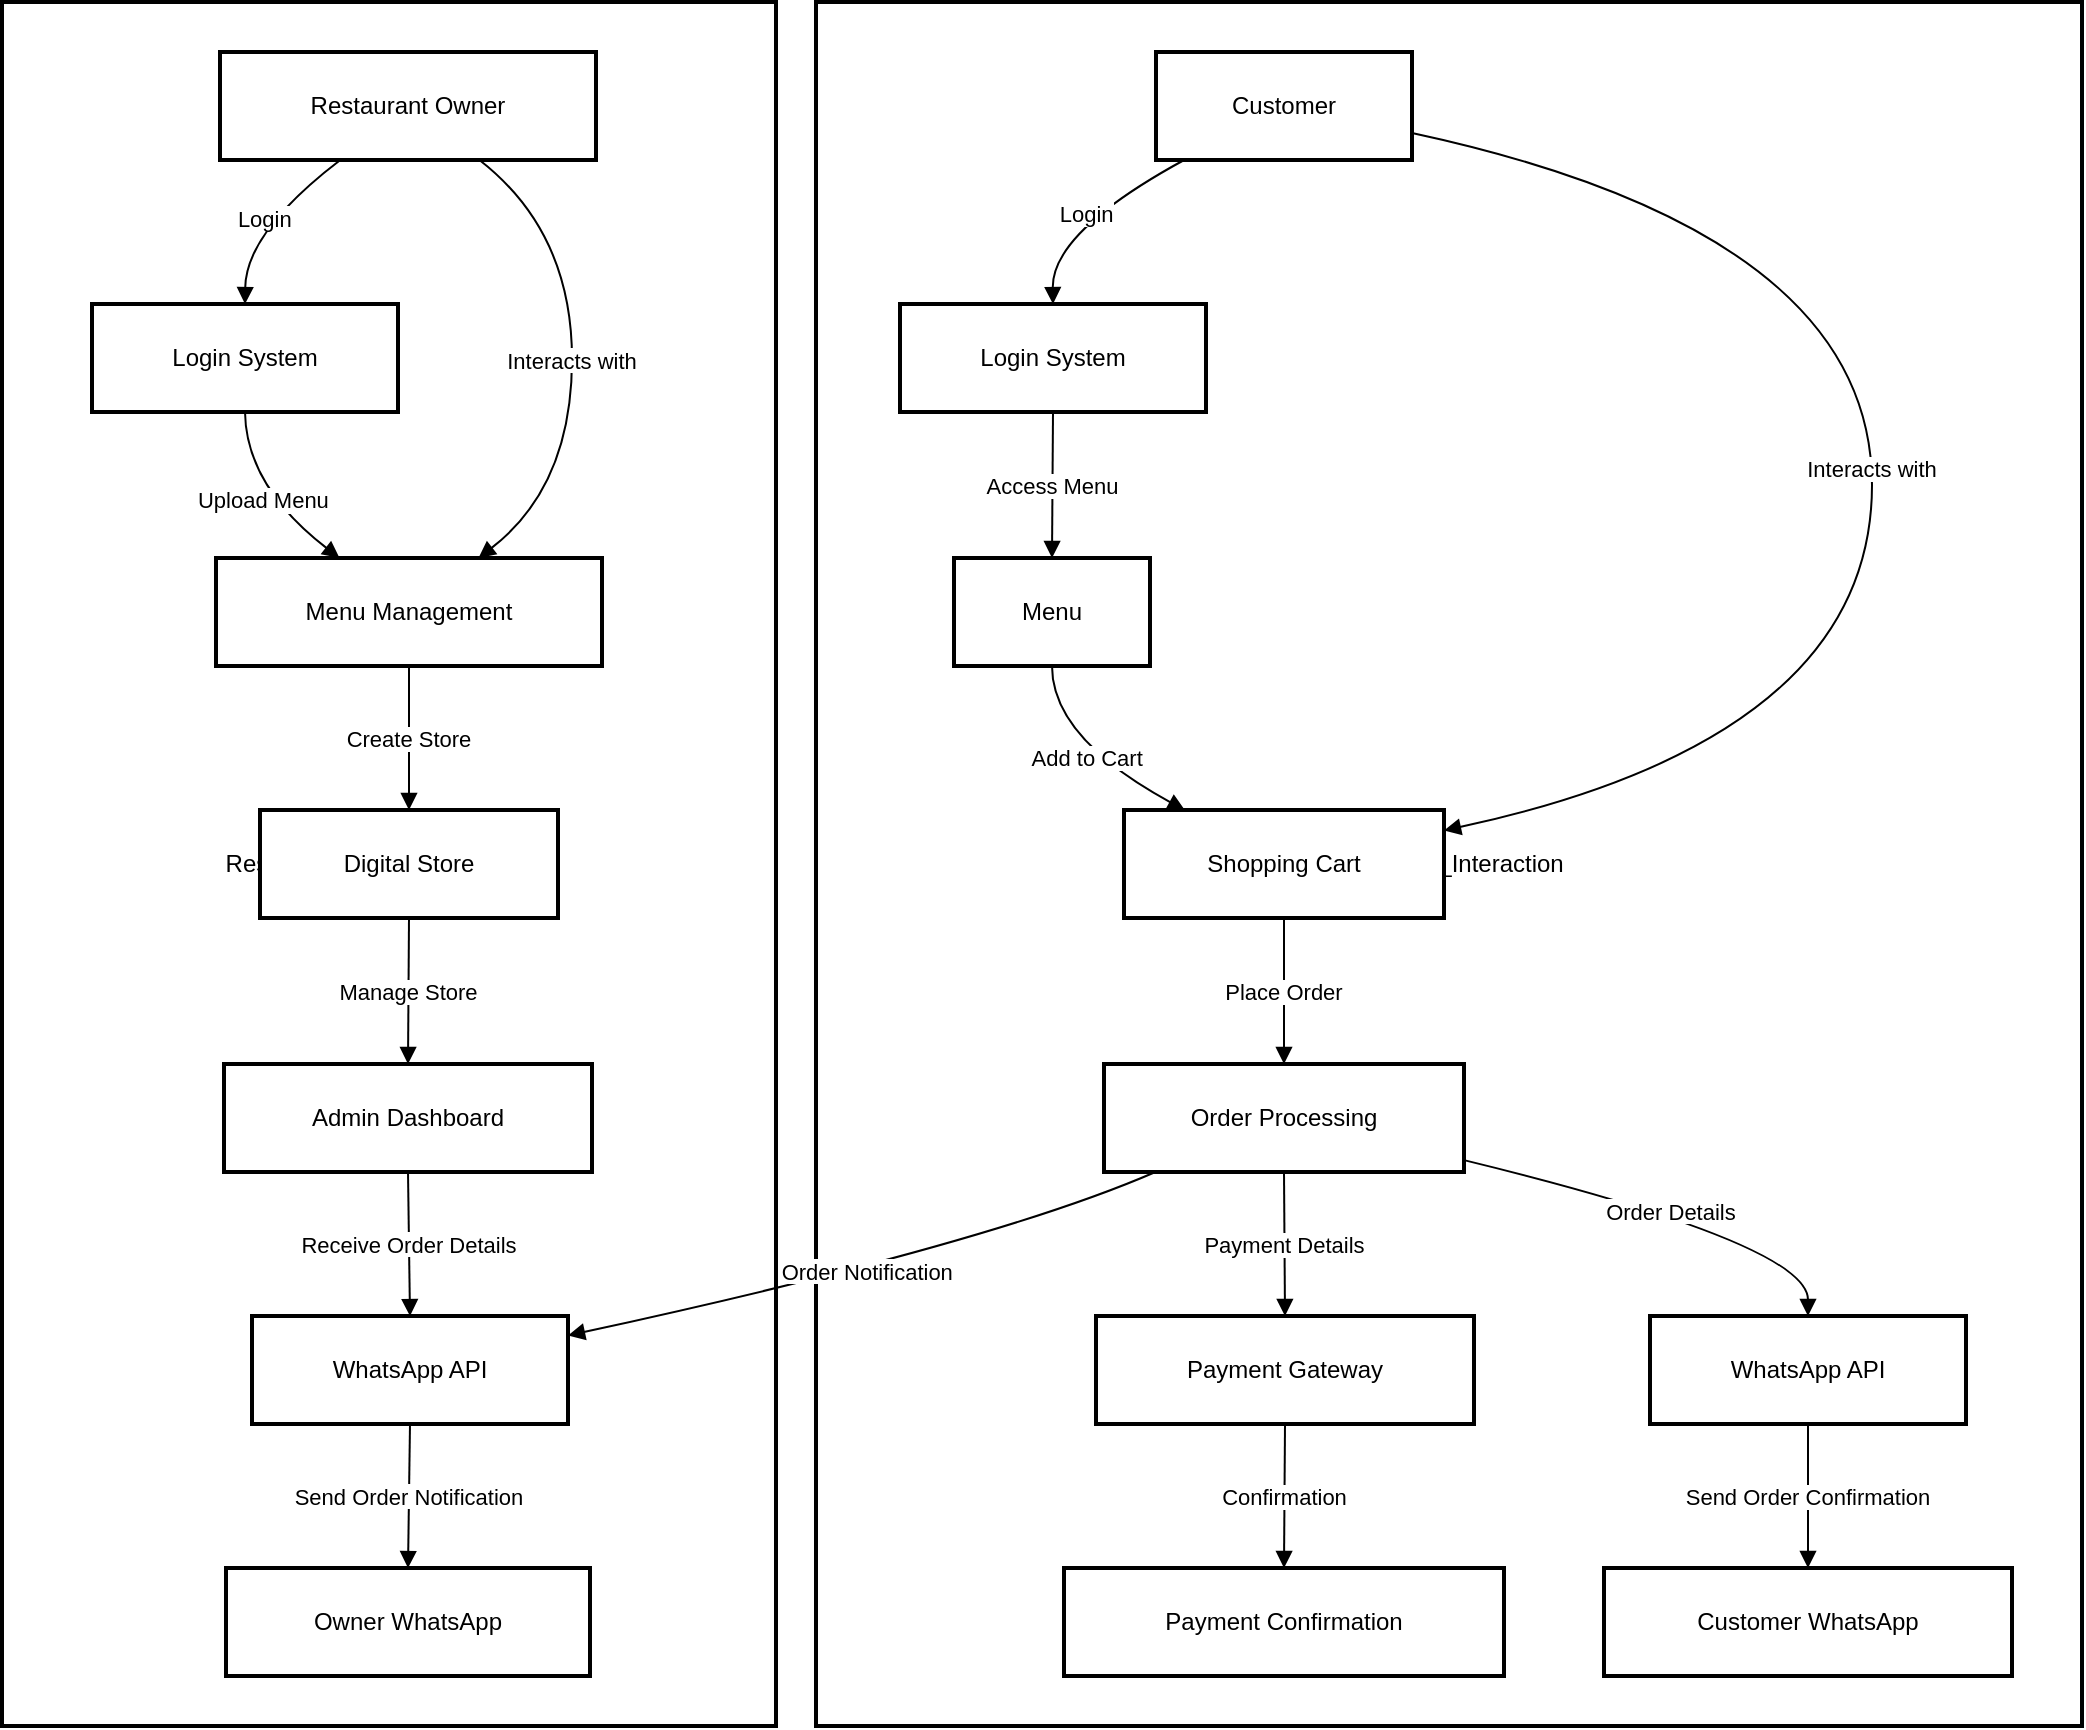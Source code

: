 <mxfile version="26.2.14">
  <diagram name="Page-1" id="FlorkPFr9m_bxN8UioU_">
    <mxGraphModel>
      <root>
        <mxCell id="0" />
        <mxCell id="1" parent="0" />
        <mxCell id="2" value="Restaurant_Owner_Interaction" style="whiteSpace=wrap;strokeWidth=2;" vertex="1" parent="1">
          <mxGeometry x="8" y="8" width="387" height="862" as="geometry" />
        </mxCell>
        <mxCell id="3" value="Customer_Interaction" style="whiteSpace=wrap;strokeWidth=2;" vertex="1" parent="1">
          <mxGeometry x="415" y="8" width="633" height="862" as="geometry" />
        </mxCell>
        <mxCell id="4" value="Customer" style="whiteSpace=wrap;strokeWidth=2;" vertex="1" parent="1">
          <mxGeometry x="585" y="33" width="128" height="54" as="geometry" />
        </mxCell>
        <mxCell id="5" value="Login System" style="whiteSpace=wrap;strokeWidth=2;" vertex="1" parent="1">
          <mxGeometry x="457" y="159" width="153" height="54" as="geometry" />
        </mxCell>
        <mxCell id="6" value="Menu" style="whiteSpace=wrap;strokeWidth=2;" vertex="1" parent="1">
          <mxGeometry x="484" y="286" width="98" height="54" as="geometry" />
        </mxCell>
        <mxCell id="7" value="Shopping Cart" style="whiteSpace=wrap;strokeWidth=2;" vertex="1" parent="1">
          <mxGeometry x="569" y="412" width="160" height="54" as="geometry" />
        </mxCell>
        <mxCell id="8" value="Order Processing" style="whiteSpace=wrap;strokeWidth=2;" vertex="1" parent="1">
          <mxGeometry x="559" y="539" width="180" height="54" as="geometry" />
        </mxCell>
        <mxCell id="9" value="Payment Gateway" style="whiteSpace=wrap;strokeWidth=2;" vertex="1" parent="1">
          <mxGeometry x="555" y="665" width="189" height="54" as="geometry" />
        </mxCell>
        <mxCell id="10" value="Payment Confirmation" style="whiteSpace=wrap;strokeWidth=2;" vertex="1" parent="1">
          <mxGeometry x="539" y="791" width="220" height="54" as="geometry" />
        </mxCell>
        <mxCell id="11" value="WhatsApp API" style="whiteSpace=wrap;strokeWidth=2;" vertex="1" parent="1">
          <mxGeometry x="832" y="665" width="158" height="54" as="geometry" />
        </mxCell>
        <mxCell id="12" value="Customer WhatsApp" style="whiteSpace=wrap;strokeWidth=2;" vertex="1" parent="1">
          <mxGeometry x="809" y="791" width="204" height="54" as="geometry" />
        </mxCell>
        <mxCell id="13" value="Restaurant Owner" style="whiteSpace=wrap;strokeWidth=2;" vertex="1" parent="1">
          <mxGeometry x="117" y="33" width="188" height="54" as="geometry" />
        </mxCell>
        <mxCell id="14" value="Login System" style="whiteSpace=wrap;strokeWidth=2;" vertex="1" parent="1">
          <mxGeometry x="53" y="159" width="153" height="54" as="geometry" />
        </mxCell>
        <mxCell id="15" value="Menu Management" style="whiteSpace=wrap;strokeWidth=2;" vertex="1" parent="1">
          <mxGeometry x="115" y="286" width="193" height="54" as="geometry" />
        </mxCell>
        <mxCell id="16" value="Digital Store" style="whiteSpace=wrap;strokeWidth=2;" vertex="1" parent="1">
          <mxGeometry x="137" y="412" width="149" height="54" as="geometry" />
        </mxCell>
        <mxCell id="17" value="Admin Dashboard" style="whiteSpace=wrap;strokeWidth=2;" vertex="1" parent="1">
          <mxGeometry x="119" y="539" width="184" height="54" as="geometry" />
        </mxCell>
        <mxCell id="18" value="WhatsApp API" style="whiteSpace=wrap;strokeWidth=2;" vertex="1" parent="1">
          <mxGeometry x="133" y="665" width="158" height="54" as="geometry" />
        </mxCell>
        <mxCell id="19" value="Owner WhatsApp" style="whiteSpace=wrap;strokeWidth=2;" vertex="1" parent="1">
          <mxGeometry x="120" y="791" width="182" height="54" as="geometry" />
        </mxCell>
        <mxCell id="20" value="Login" style="curved=1;startArrow=none;endArrow=block;exitX=0.11;exitY=1;entryX=0.5;entryY=0.01;" edge="1" parent="1" source="4" target="5">
          <mxGeometry relative="1" as="geometry">
            <Array as="points">
              <mxPoint x="533" y="123" />
            </Array>
          </mxGeometry>
        </mxCell>
        <mxCell id="21" value="Access Menu" style="curved=1;startArrow=none;endArrow=block;exitX=0.5;exitY=1.01;entryX=0.5;entryY=0;" edge="1" parent="1" source="5" target="6">
          <mxGeometry relative="1" as="geometry">
            <Array as="points" />
          </mxGeometry>
        </mxCell>
        <mxCell id="22" value="Add to Cart" style="curved=1;startArrow=none;endArrow=block;exitX=0.5;exitY=1;entryX=0.19;entryY=0;" edge="1" parent="1" source="6" target="7">
          <mxGeometry relative="1" as="geometry">
            <Array as="points">
              <mxPoint x="533" y="376" />
            </Array>
          </mxGeometry>
        </mxCell>
        <mxCell id="23" value="Place Order" style="curved=1;startArrow=none;endArrow=block;exitX=0.5;exitY=1;entryX=0.5;entryY=-0.01;" edge="1" parent="1" source="7" target="8">
          <mxGeometry relative="1" as="geometry">
            <Array as="points" />
          </mxGeometry>
        </mxCell>
        <mxCell id="24" value="Payment Details" style="curved=1;startArrow=none;endArrow=block;exitX=0.5;exitY=0.99;entryX=0.5;entryY=0;" edge="1" parent="1" source="8" target="9">
          <mxGeometry relative="1" as="geometry">
            <Array as="points" />
          </mxGeometry>
        </mxCell>
        <mxCell id="25" value="Confirmation" style="curved=1;startArrow=none;endArrow=block;exitX=0.5;exitY=1;entryX=0.5;entryY=0.01;" edge="1" parent="1" source="9" target="10">
          <mxGeometry relative="1" as="geometry">
            <Array as="points" />
          </mxGeometry>
        </mxCell>
        <mxCell id="26" value="Order Details" style="curved=1;startArrow=none;endArrow=block;exitX=1;exitY=0.89;entryX=0.5;entryY=0;" edge="1" parent="1" source="8" target="11">
          <mxGeometry relative="1" as="geometry">
            <Array as="points">
              <mxPoint x="911" y="629" />
            </Array>
          </mxGeometry>
        </mxCell>
        <mxCell id="27" value="Send Order Confirmation" style="curved=1;startArrow=none;endArrow=block;exitX=0.5;exitY=1;entryX=0.5;entryY=0.01;" edge="1" parent="1" source="11" target="12">
          <mxGeometry relative="1" as="geometry">
            <Array as="points" />
          </mxGeometry>
        </mxCell>
        <mxCell id="28" value="Login" style="curved=1;startArrow=none;endArrow=block;exitX=0.32;exitY=1;entryX=0.5;entryY=0.01;" edge="1" parent="1" source="13" target="14">
          <mxGeometry relative="1" as="geometry">
            <Array as="points">
              <mxPoint x="130" y="123" />
            </Array>
          </mxGeometry>
        </mxCell>
        <mxCell id="29" value="Upload Menu" style="curved=1;startArrow=none;endArrow=block;exitX=0.5;exitY=1.01;entryX=0.32;entryY=0;" edge="1" parent="1" source="14" target="15">
          <mxGeometry relative="1" as="geometry">
            <Array as="points">
              <mxPoint x="130" y="250" />
            </Array>
          </mxGeometry>
        </mxCell>
        <mxCell id="30" value="Create Store" style="curved=1;startArrow=none;endArrow=block;exitX=0.5;exitY=1;entryX=0.5;entryY=0;" edge="1" parent="1" source="15" target="16">
          <mxGeometry relative="1" as="geometry">
            <Array as="points" />
          </mxGeometry>
        </mxCell>
        <mxCell id="31" value="Manage Store" style="curved=1;startArrow=none;endArrow=block;exitX=0.5;exitY=1;entryX=0.5;entryY=-0.01;" edge="1" parent="1" source="16" target="17">
          <mxGeometry relative="1" as="geometry">
            <Array as="points" />
          </mxGeometry>
        </mxCell>
        <mxCell id="32" value="Receive Order Details" style="curved=1;startArrow=none;endArrow=block;exitX=0.5;exitY=0.99;entryX=0.5;entryY=0;" edge="1" parent="1" source="17" target="18">
          <mxGeometry relative="1" as="geometry">
            <Array as="points" />
          </mxGeometry>
        </mxCell>
        <mxCell id="33" value="Send Order Notification" style="curved=1;startArrow=none;endArrow=block;exitX=0.5;exitY=1;entryX=0.5;entryY=0.01;" edge="1" parent="1" source="18" target="19">
          <mxGeometry relative="1" as="geometry">
            <Array as="points" />
          </mxGeometry>
        </mxCell>
        <mxCell id="34" value="Interacts with" style="curved=1;startArrow=none;endArrow=block;exitX=1;exitY=0.75;entryX=1;entryY=0.19;" edge="1" parent="1" source="4" target="7">
          <mxGeometry relative="1" as="geometry">
            <Array as="points">
              <mxPoint x="943" y="123" />
              <mxPoint x="943" y="376" />
            </Array>
          </mxGeometry>
        </mxCell>
        <mxCell id="35" value="Interacts with" style="curved=1;startArrow=none;endArrow=block;exitX=0.69;exitY=1;entryX=0.68;entryY=0;" edge="1" parent="1" source="13" target="15">
          <mxGeometry relative="1" as="geometry">
            <Array as="points">
              <mxPoint x="293" y="123" />
              <mxPoint x="293" y="250" />
            </Array>
          </mxGeometry>
        </mxCell>
        <mxCell id="36" value="Order Notification" style="curved=1;startArrow=none;endArrow=block;exitX=0.15;exitY=0.99;entryX=1;entryY=0.18;" edge="1" parent="1" source="8" target="18">
          <mxGeometry relative="1" as="geometry">
            <Array as="points">
              <mxPoint x="502" y="629" />
            </Array>
          </mxGeometry>
        </mxCell>
      </root>
    </mxGraphModel>
  </diagram>
</mxfile>
